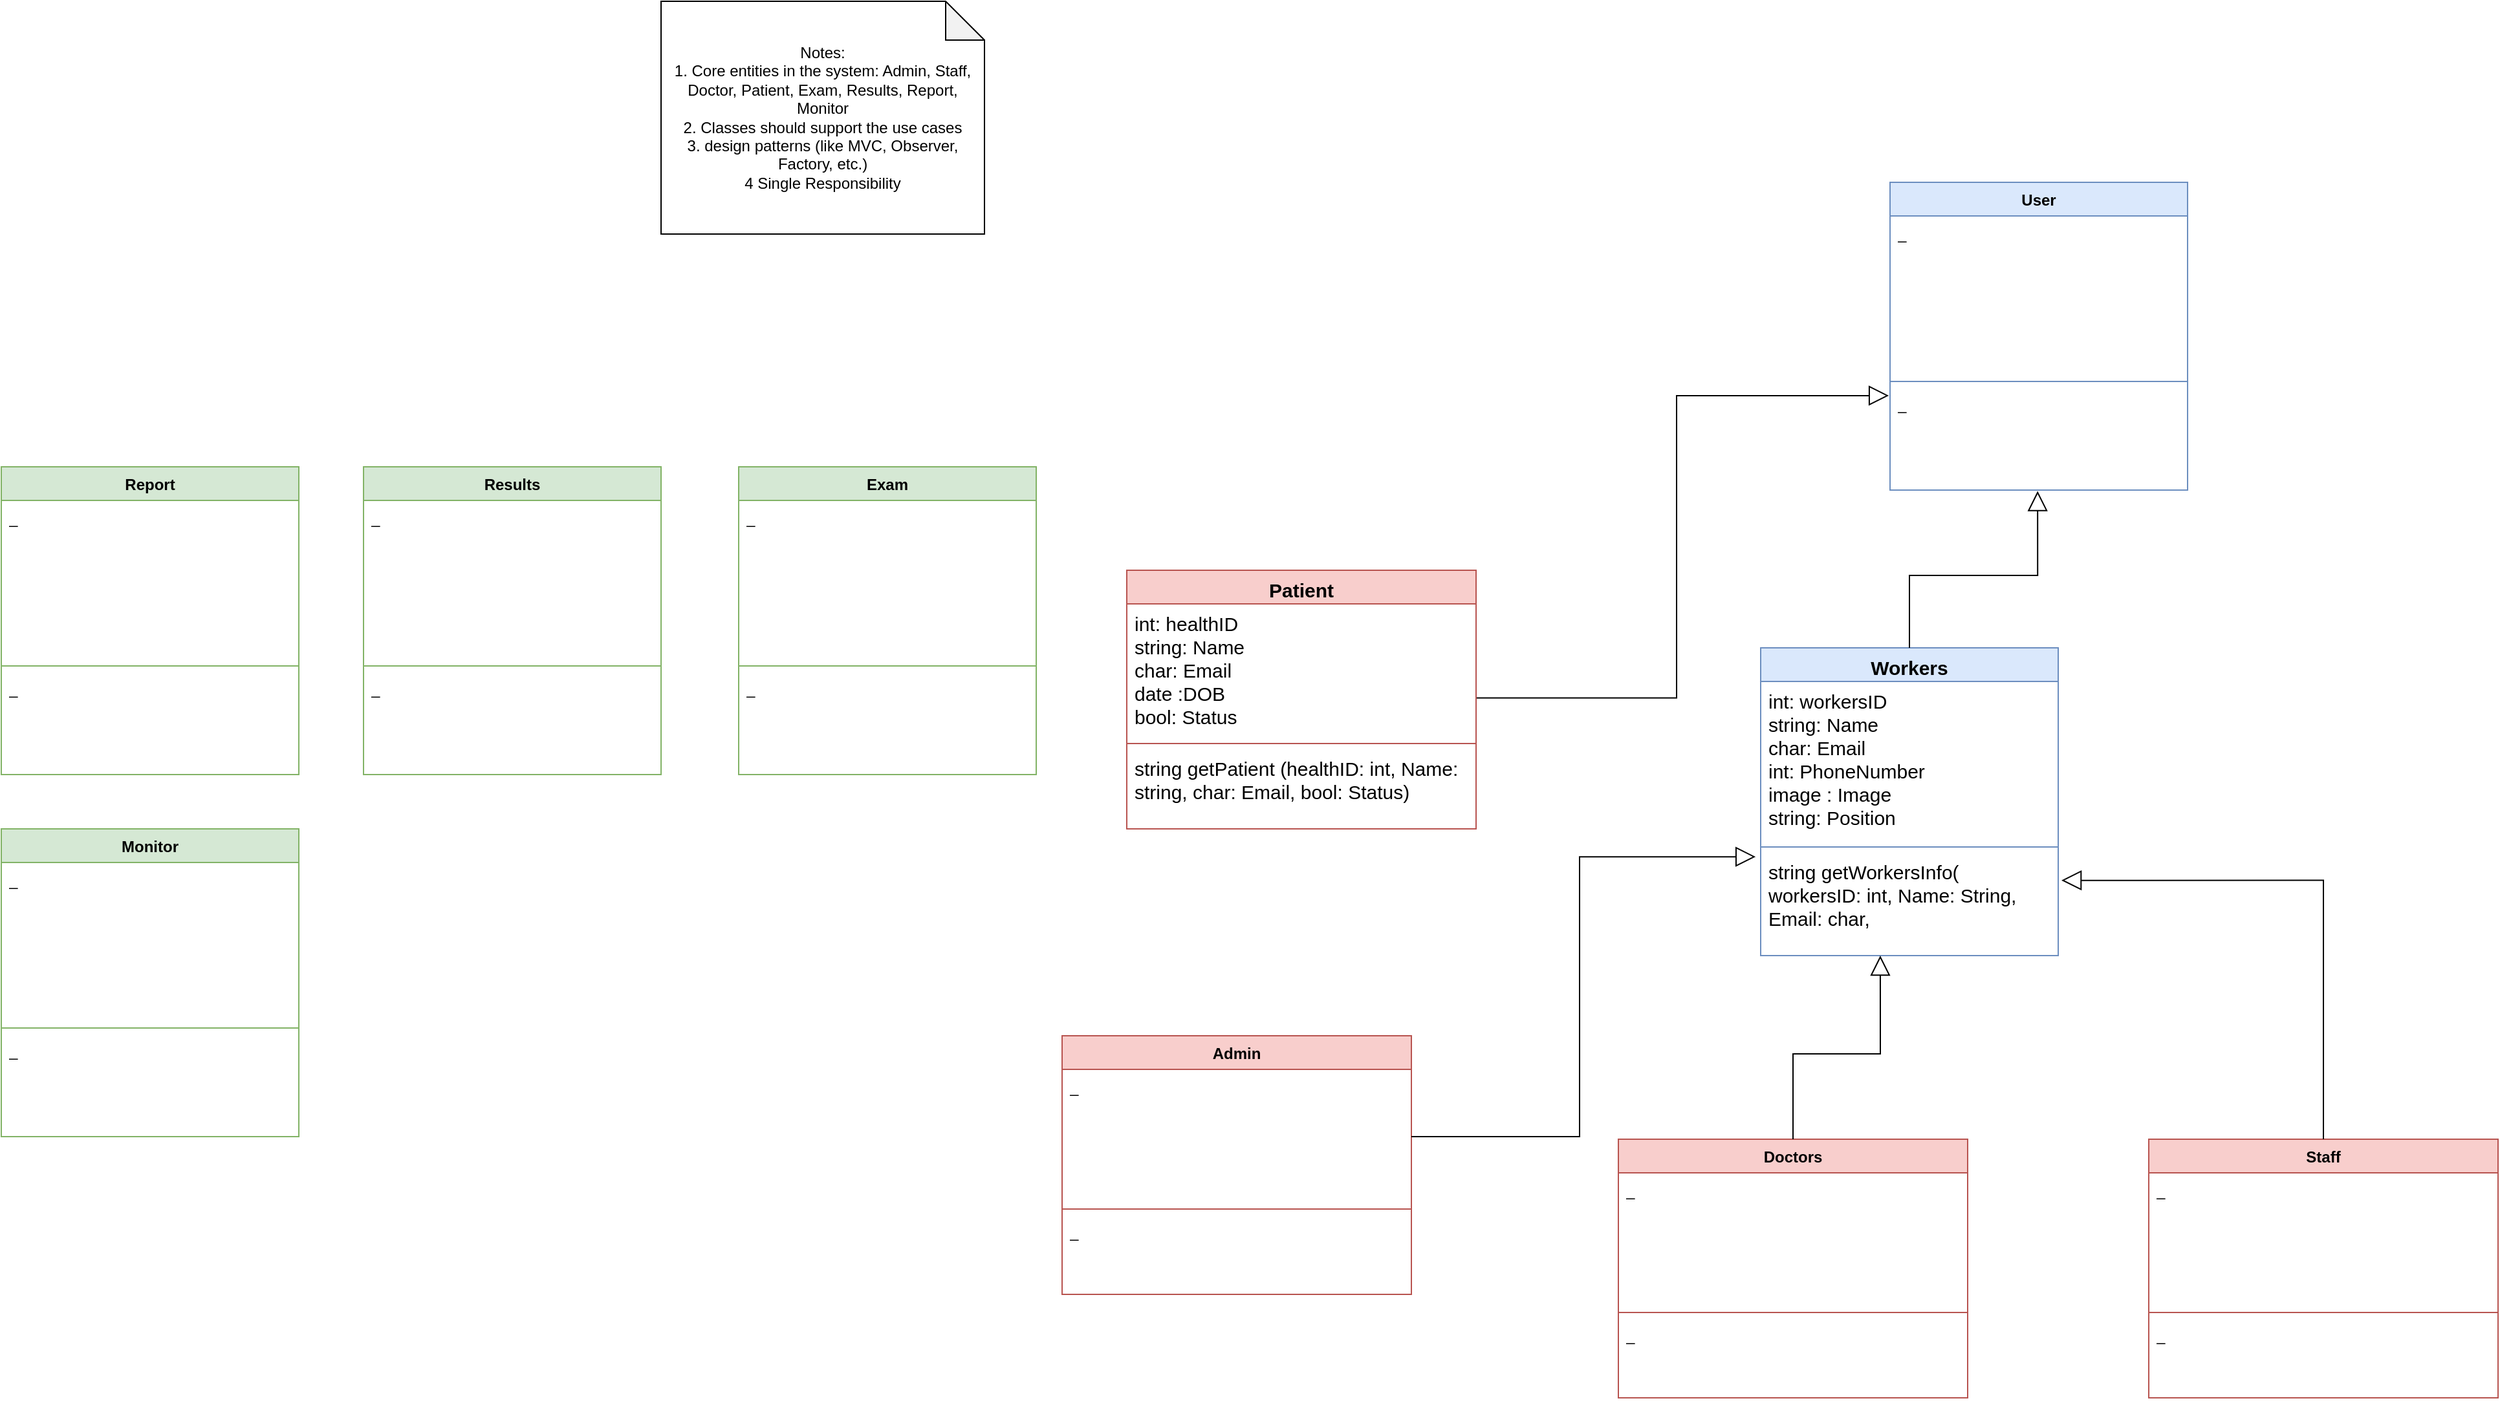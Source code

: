 <mxfile version="24.7.16">
  <diagram name="Page-1" id="rKXKSbG-rJBd0n83CsFM">
    <mxGraphModel dx="2891" dy="675" grid="1" gridSize="10" guides="1" tooltips="1" connect="1" arrows="1" fold="1" page="1" pageScale="1" pageWidth="850" pageHeight="1100" math="0" shadow="0">
      <root>
        <mxCell id="0" />
        <mxCell id="1" parent="0" />
        <mxCell id="kLX442n7oc1yGY5g-aFO-5" value="&lt;font style=&quot;font-size: 15px;&quot;&gt;Workers&lt;/font&gt;" style="swimlane;fontStyle=1;align=center;verticalAlign=top;childLayout=stackLayout;horizontal=1;startSize=26;horizontalStack=0;resizeParent=1;resizeParentMax=0;resizeLast=0;collapsible=1;marginBottom=0;whiteSpace=wrap;html=1;fillColor=#dae8fc;strokeColor=#6c8ebf;" parent="1" vertex="1">
          <mxGeometry x="170" y="560" width="230" height="238" as="geometry" />
        </mxCell>
        <mxCell id="kLX442n7oc1yGY5g-aFO-6" value="&lt;font style=&quot;font-size: 15px;&quot;&gt;int: workersID&lt;/font&gt;&lt;div&gt;&lt;font style=&quot;font-size: 15px;&quot;&gt;string: Name&lt;/font&gt;&lt;/div&gt;&lt;div&gt;&lt;font style=&quot;font-size: 15px;&quot;&gt;char: Email&lt;/font&gt;&lt;/div&gt;&lt;div&gt;&lt;font style=&quot;font-size: 15px;&quot;&gt;int: PhoneNumber&lt;/font&gt;&lt;/div&gt;&lt;div&gt;&lt;font style=&quot;font-size: 15px;&quot;&gt;image : Image&lt;/font&gt;&lt;/div&gt;&lt;div&gt;&lt;font style=&quot;font-size: 15px;&quot;&gt;string: Position&lt;/font&gt;&lt;/div&gt;" style="text;strokeColor=none;fillColor=none;align=left;verticalAlign=top;spacingLeft=4;spacingRight=4;overflow=hidden;rotatable=0;points=[[0,0.5],[1,0.5]];portConstraint=eastwest;whiteSpace=wrap;html=1;" parent="kLX442n7oc1yGY5g-aFO-5" vertex="1">
          <mxGeometry y="26" width="230" height="124" as="geometry" />
        </mxCell>
        <mxCell id="kLX442n7oc1yGY5g-aFO-7" value="" style="line;strokeWidth=1;fillColor=none;align=left;verticalAlign=middle;spacingTop=-1;spacingLeft=3;spacingRight=3;rotatable=0;labelPosition=right;points=[];portConstraint=eastwest;strokeColor=inherit;" parent="kLX442n7oc1yGY5g-aFO-5" vertex="1">
          <mxGeometry y="150" width="230" height="8" as="geometry" />
        </mxCell>
        <mxCell id="kLX442n7oc1yGY5g-aFO-8" value="&lt;span style=&quot;font-size: 15px;&quot;&gt;string getWorkersInfo( workersID: int, Name: String, Email: char,&lt;/span&gt;" style="text;strokeColor=none;fillColor=none;align=left;verticalAlign=top;spacingLeft=4;spacingRight=4;overflow=hidden;rotatable=0;points=[[0,0.5],[1,0.5]];portConstraint=eastwest;whiteSpace=wrap;html=1;" parent="kLX442n7oc1yGY5g-aFO-5" vertex="1">
          <mxGeometry y="158" width="230" height="80" as="geometry" />
        </mxCell>
        <mxCell id="c6BLKW05PTlq8Iq8Gtbe-1" value="Notes:&lt;br&gt;&lt;div&gt;1. Core entities in the system: Admin, Staff, Doctor, Patient, Exam, Results, Report, Monitor&lt;/div&gt;&lt;div&gt;2. Classes should support the use cases&lt;/div&gt;&lt;div&gt;3. design patterns (like MVC, Observer, Factory, etc.)&lt;/div&gt;&lt;div&gt;4  Single Responsibility&lt;/div&gt;" style="shape=note;whiteSpace=wrap;html=1;backgroundOutline=1;darkOpacity=0.05;" vertex="1" parent="1">
          <mxGeometry x="-680" y="60" width="250" height="180" as="geometry" />
        </mxCell>
        <mxCell id="c6BLKW05PTlq8Iq8Gtbe-2" value="Admin" style="swimlane;fontStyle=1;align=center;verticalAlign=top;childLayout=stackLayout;horizontal=1;startSize=26;horizontalStack=0;resizeParent=1;resizeParentMax=0;resizeLast=0;collapsible=1;marginBottom=0;whiteSpace=wrap;html=1;fillColor=#f8cecc;strokeColor=#b85450;" vertex="1" parent="1">
          <mxGeometry x="-370" y="860" width="270" height="200" as="geometry" />
        </mxCell>
        <mxCell id="c6BLKW05PTlq8Iq8Gtbe-3" value="_" style="text;strokeColor=none;fillColor=none;align=left;verticalAlign=top;spacingLeft=4;spacingRight=4;overflow=hidden;rotatable=0;points=[[0,0.5],[1,0.5]];portConstraint=eastwest;whiteSpace=wrap;html=1;" vertex="1" parent="c6BLKW05PTlq8Iq8Gtbe-2">
          <mxGeometry y="26" width="270" height="104" as="geometry" />
        </mxCell>
        <mxCell id="c6BLKW05PTlq8Iq8Gtbe-4" value="" style="line;strokeWidth=1;fillColor=none;align=left;verticalAlign=middle;spacingTop=-1;spacingLeft=3;spacingRight=3;rotatable=0;labelPosition=right;points=[];portConstraint=eastwest;strokeColor=inherit;" vertex="1" parent="c6BLKW05PTlq8Iq8Gtbe-2">
          <mxGeometry y="130" width="270" height="8" as="geometry" />
        </mxCell>
        <mxCell id="c6BLKW05PTlq8Iq8Gtbe-5" value="_" style="text;strokeColor=none;fillColor=none;align=left;verticalAlign=top;spacingLeft=4;spacingRight=4;overflow=hidden;rotatable=0;points=[[0,0.5],[1,0.5]];portConstraint=eastwest;whiteSpace=wrap;html=1;" vertex="1" parent="c6BLKW05PTlq8Iq8Gtbe-2">
          <mxGeometry y="138" width="270" height="62" as="geometry" />
        </mxCell>
        <mxCell id="c6BLKW05PTlq8Iq8Gtbe-6" value="Staff" style="swimlane;fontStyle=1;align=center;verticalAlign=top;childLayout=stackLayout;horizontal=1;startSize=26;horizontalStack=0;resizeParent=1;resizeParentMax=0;resizeLast=0;collapsible=1;marginBottom=0;whiteSpace=wrap;html=1;fillColor=#f8cecc;strokeColor=#b85450;" vertex="1" parent="1">
          <mxGeometry x="470" y="940" width="270" height="200" as="geometry" />
        </mxCell>
        <mxCell id="c6BLKW05PTlq8Iq8Gtbe-7" value="_" style="text;strokeColor=none;fillColor=none;align=left;verticalAlign=top;spacingLeft=4;spacingRight=4;overflow=hidden;rotatable=0;points=[[0,0.5],[1,0.5]];portConstraint=eastwest;whiteSpace=wrap;html=1;" vertex="1" parent="c6BLKW05PTlq8Iq8Gtbe-6">
          <mxGeometry y="26" width="270" height="104" as="geometry" />
        </mxCell>
        <mxCell id="c6BLKW05PTlq8Iq8Gtbe-8" value="" style="line;strokeWidth=1;fillColor=none;align=left;verticalAlign=middle;spacingTop=-1;spacingLeft=3;spacingRight=3;rotatable=0;labelPosition=right;points=[];portConstraint=eastwest;strokeColor=inherit;" vertex="1" parent="c6BLKW05PTlq8Iq8Gtbe-6">
          <mxGeometry y="130" width="270" height="8" as="geometry" />
        </mxCell>
        <mxCell id="c6BLKW05PTlq8Iq8Gtbe-9" value="_" style="text;strokeColor=none;fillColor=none;align=left;verticalAlign=top;spacingLeft=4;spacingRight=4;overflow=hidden;rotatable=0;points=[[0,0.5],[1,0.5]];portConstraint=eastwest;whiteSpace=wrap;html=1;" vertex="1" parent="c6BLKW05PTlq8Iq8Gtbe-6">
          <mxGeometry y="138" width="270" height="62" as="geometry" />
        </mxCell>
        <mxCell id="c6BLKW05PTlq8Iq8Gtbe-10" value="Doctors" style="swimlane;fontStyle=1;align=center;verticalAlign=top;childLayout=stackLayout;horizontal=1;startSize=26;horizontalStack=0;resizeParent=1;resizeParentMax=0;resizeLast=0;collapsible=1;marginBottom=0;whiteSpace=wrap;html=1;fillColor=#f8cecc;strokeColor=#b85450;" vertex="1" parent="1">
          <mxGeometry x="60" y="940" width="270" height="200" as="geometry" />
        </mxCell>
        <mxCell id="c6BLKW05PTlq8Iq8Gtbe-11" value="_" style="text;strokeColor=none;fillColor=none;align=left;verticalAlign=top;spacingLeft=4;spacingRight=4;overflow=hidden;rotatable=0;points=[[0,0.5],[1,0.5]];portConstraint=eastwest;whiteSpace=wrap;html=1;" vertex="1" parent="c6BLKW05PTlq8Iq8Gtbe-10">
          <mxGeometry y="26" width="270" height="104" as="geometry" />
        </mxCell>
        <mxCell id="c6BLKW05PTlq8Iq8Gtbe-12" value="" style="line;strokeWidth=1;fillColor=none;align=left;verticalAlign=middle;spacingTop=-1;spacingLeft=3;spacingRight=3;rotatable=0;labelPosition=right;points=[];portConstraint=eastwest;strokeColor=inherit;" vertex="1" parent="c6BLKW05PTlq8Iq8Gtbe-10">
          <mxGeometry y="130" width="270" height="8" as="geometry" />
        </mxCell>
        <mxCell id="c6BLKW05PTlq8Iq8Gtbe-13" value="_" style="text;strokeColor=none;fillColor=none;align=left;verticalAlign=top;spacingLeft=4;spacingRight=4;overflow=hidden;rotatable=0;points=[[0,0.5],[1,0.5]];portConstraint=eastwest;whiteSpace=wrap;html=1;" vertex="1" parent="c6BLKW05PTlq8Iq8Gtbe-10">
          <mxGeometry y="138" width="270" height="62" as="geometry" />
        </mxCell>
        <mxCell id="c6BLKW05PTlq8Iq8Gtbe-14" style="edgeStyle=orthogonalEdgeStyle;rounded=0;orthogonalLoop=1;jettySize=auto;html=1;entryX=-0.017;entryY=0.045;entryDx=0;entryDy=0;entryPerimeter=0;endArrow=block;endFill=0;strokeWidth=1;endSize=13;" edge="1" parent="1" source="c6BLKW05PTlq8Iq8Gtbe-3" target="kLX442n7oc1yGY5g-aFO-8">
          <mxGeometry relative="1" as="geometry" />
        </mxCell>
        <mxCell id="c6BLKW05PTlq8Iq8Gtbe-16" style="edgeStyle=orthogonalEdgeStyle;rounded=0;orthogonalLoop=1;jettySize=auto;html=1;entryX=0.402;entryY=1;entryDx=0;entryDy=0;entryPerimeter=0;endArrow=block;endFill=0;endSize=13;" edge="1" parent="1" source="c6BLKW05PTlq8Iq8Gtbe-10" target="kLX442n7oc1yGY5g-aFO-8">
          <mxGeometry relative="1" as="geometry" />
        </mxCell>
        <mxCell id="c6BLKW05PTlq8Iq8Gtbe-17" style="edgeStyle=orthogonalEdgeStyle;rounded=0;orthogonalLoop=1;jettySize=auto;html=1;entryX=1.011;entryY=0.273;entryDx=0;entryDy=0;entryPerimeter=0;endArrow=block;endFill=0;endSize=13;" edge="1" parent="1" source="c6BLKW05PTlq8Iq8Gtbe-6" target="kLX442n7oc1yGY5g-aFO-8">
          <mxGeometry relative="1" as="geometry" />
        </mxCell>
        <mxCell id="c6BLKW05PTlq8Iq8Gtbe-19" value="User" style="swimlane;fontStyle=1;align=center;verticalAlign=top;childLayout=stackLayout;horizontal=1;startSize=26;horizontalStack=0;resizeParent=1;resizeParentMax=0;resizeLast=0;collapsible=1;marginBottom=0;whiteSpace=wrap;html=1;fillColor=#dae8fc;strokeColor=#6c8ebf;" vertex="1" parent="1">
          <mxGeometry x="270" y="200" width="230" height="238" as="geometry" />
        </mxCell>
        <mxCell id="c6BLKW05PTlq8Iq8Gtbe-20" value="_" style="text;strokeColor=none;fillColor=none;align=left;verticalAlign=top;spacingLeft=4;spacingRight=4;overflow=hidden;rotatable=0;points=[[0,0.5],[1,0.5]];portConstraint=eastwest;whiteSpace=wrap;html=1;" vertex="1" parent="c6BLKW05PTlq8Iq8Gtbe-19">
          <mxGeometry y="26" width="230" height="124" as="geometry" />
        </mxCell>
        <mxCell id="c6BLKW05PTlq8Iq8Gtbe-21" value="" style="line;strokeWidth=1;fillColor=none;align=left;verticalAlign=middle;spacingTop=-1;spacingLeft=3;spacingRight=3;rotatable=0;labelPosition=right;points=[];portConstraint=eastwest;strokeColor=inherit;" vertex="1" parent="c6BLKW05PTlq8Iq8Gtbe-19">
          <mxGeometry y="150" width="230" height="8" as="geometry" />
        </mxCell>
        <mxCell id="c6BLKW05PTlq8Iq8Gtbe-22" value="_" style="text;strokeColor=none;fillColor=none;align=left;verticalAlign=top;spacingLeft=4;spacingRight=4;overflow=hidden;rotatable=0;points=[[0,0.5],[1,0.5]];portConstraint=eastwest;whiteSpace=wrap;html=1;" vertex="1" parent="c6BLKW05PTlq8Iq8Gtbe-19">
          <mxGeometry y="158" width="230" height="80" as="geometry" />
        </mxCell>
        <mxCell id="c6BLKW05PTlq8Iq8Gtbe-23" style="edgeStyle=orthogonalEdgeStyle;rounded=0;orthogonalLoop=1;jettySize=auto;html=1;entryX=-0.004;entryY=0.087;entryDx=0;entryDy=0;entryPerimeter=0;endArrow=block;endFill=0;endSize=13;exitX=1.001;exitY=0.7;exitDx=0;exitDy=0;exitPerimeter=0;" edge="1" parent="1" source="c6BLKW05PTlq8Iq8Gtbe-30" target="c6BLKW05PTlq8Iq8Gtbe-22">
          <mxGeometry relative="1" as="geometry" />
        </mxCell>
        <mxCell id="c6BLKW05PTlq8Iq8Gtbe-24" style="edgeStyle=orthogonalEdgeStyle;rounded=0;orthogonalLoop=1;jettySize=auto;html=1;entryX=0.496;entryY=1.009;entryDx=0;entryDy=0;entryPerimeter=0;endArrow=block;endFill=0;endSize=13;" edge="1" parent="1" source="kLX442n7oc1yGY5g-aFO-5" target="c6BLKW05PTlq8Iq8Gtbe-22">
          <mxGeometry relative="1" as="geometry" />
        </mxCell>
        <mxCell id="c6BLKW05PTlq8Iq8Gtbe-29" value="&lt;font style=&quot;font-size: 15px;&quot;&gt;Patient&lt;/font&gt;" style="swimlane;fontStyle=1;align=center;verticalAlign=top;childLayout=stackLayout;horizontal=1;startSize=26;horizontalStack=0;resizeParent=1;resizeParentMax=0;resizeLast=0;collapsible=1;marginBottom=0;whiteSpace=wrap;html=1;fillColor=#f8cecc;strokeColor=#b85450;" vertex="1" parent="1">
          <mxGeometry x="-320" y="500" width="270" height="200" as="geometry" />
        </mxCell>
        <mxCell id="c6BLKW05PTlq8Iq8Gtbe-30" value="&lt;font style=&quot;font-size: 15px;&quot;&gt;int: healthID&lt;/font&gt;&lt;div&gt;&lt;font style=&quot;font-size: 15px;&quot;&gt;string: Name&lt;/font&gt;&lt;/div&gt;&lt;div&gt;&lt;font style=&quot;font-size: 15px;&quot;&gt;char: Email&lt;/font&gt;&lt;/div&gt;&lt;div&gt;&lt;span style=&quot;font-size: 15px;&quot;&gt;date :DOB&lt;/span&gt;&lt;/div&gt;&lt;div&gt;&lt;font style=&quot;font-size: 15px;&quot;&gt;bool: Status&lt;/font&gt;&lt;/div&gt;&lt;div&gt;&lt;font style=&quot;font-size: 15px;&quot;&gt;&lt;br&gt;&lt;br&gt;&lt;/font&gt;&lt;/div&gt;" style="text;strokeColor=none;fillColor=none;align=left;verticalAlign=top;spacingLeft=4;spacingRight=4;overflow=hidden;rotatable=0;points=[[0,0.5],[1,0.5]];portConstraint=eastwest;whiteSpace=wrap;html=1;" vertex="1" parent="c6BLKW05PTlq8Iq8Gtbe-29">
          <mxGeometry y="26" width="270" height="104" as="geometry" />
        </mxCell>
        <mxCell id="c6BLKW05PTlq8Iq8Gtbe-31" value="" style="line;strokeWidth=1;fillColor=none;align=left;verticalAlign=middle;spacingTop=-1;spacingLeft=3;spacingRight=3;rotatable=0;labelPosition=right;points=[];portConstraint=eastwest;strokeColor=inherit;" vertex="1" parent="c6BLKW05PTlq8Iq8Gtbe-29">
          <mxGeometry y="130" width="270" height="8" as="geometry" />
        </mxCell>
        <mxCell id="c6BLKW05PTlq8Iq8Gtbe-32" value="&lt;span style=&quot;font-size: 15px;&quot;&gt;string getPatient (healthID: int, Name: string, char: Email, bool: Status) &lt;br&gt;&lt;/span&gt;" style="text;strokeColor=none;fillColor=none;align=left;verticalAlign=top;spacingLeft=4;spacingRight=4;overflow=hidden;rotatable=0;points=[[0,0.5],[1,0.5]];portConstraint=eastwest;whiteSpace=wrap;html=1;" vertex="1" parent="c6BLKW05PTlq8Iq8Gtbe-29">
          <mxGeometry y="138" width="270" height="62" as="geometry" />
        </mxCell>
        <mxCell id="c6BLKW05PTlq8Iq8Gtbe-33" value="Results" style="swimlane;fontStyle=1;align=center;verticalAlign=top;childLayout=stackLayout;horizontal=1;startSize=26;horizontalStack=0;resizeParent=1;resizeParentMax=0;resizeLast=0;collapsible=1;marginBottom=0;whiteSpace=wrap;html=1;fillColor=#d5e8d4;strokeColor=#82b366;" vertex="1" parent="1">
          <mxGeometry x="-910" y="420" width="230" height="238" as="geometry" />
        </mxCell>
        <mxCell id="c6BLKW05PTlq8Iq8Gtbe-34" value="_" style="text;strokeColor=none;fillColor=none;align=left;verticalAlign=top;spacingLeft=4;spacingRight=4;overflow=hidden;rotatable=0;points=[[0,0.5],[1,0.5]];portConstraint=eastwest;whiteSpace=wrap;html=1;" vertex="1" parent="c6BLKW05PTlq8Iq8Gtbe-33">
          <mxGeometry y="26" width="230" height="124" as="geometry" />
        </mxCell>
        <mxCell id="c6BLKW05PTlq8Iq8Gtbe-35" value="" style="line;strokeWidth=1;fillColor=none;align=left;verticalAlign=middle;spacingTop=-1;spacingLeft=3;spacingRight=3;rotatable=0;labelPosition=right;points=[];portConstraint=eastwest;strokeColor=inherit;" vertex="1" parent="c6BLKW05PTlq8Iq8Gtbe-33">
          <mxGeometry y="150" width="230" height="8" as="geometry" />
        </mxCell>
        <mxCell id="c6BLKW05PTlq8Iq8Gtbe-36" value="_" style="text;strokeColor=none;fillColor=none;align=left;verticalAlign=top;spacingLeft=4;spacingRight=4;overflow=hidden;rotatable=0;points=[[0,0.5],[1,0.5]];portConstraint=eastwest;whiteSpace=wrap;html=1;" vertex="1" parent="c6BLKW05PTlq8Iq8Gtbe-33">
          <mxGeometry y="158" width="230" height="80" as="geometry" />
        </mxCell>
        <mxCell id="c6BLKW05PTlq8Iq8Gtbe-37" value="Exam" style="swimlane;fontStyle=1;align=center;verticalAlign=top;childLayout=stackLayout;horizontal=1;startSize=26;horizontalStack=0;resizeParent=1;resizeParentMax=0;resizeLast=0;collapsible=1;marginBottom=0;whiteSpace=wrap;html=1;fillColor=#d5e8d4;strokeColor=#82b366;" vertex="1" parent="1">
          <mxGeometry x="-620" y="420" width="230" height="238" as="geometry" />
        </mxCell>
        <mxCell id="c6BLKW05PTlq8Iq8Gtbe-38" value="_" style="text;strokeColor=none;fillColor=none;align=left;verticalAlign=top;spacingLeft=4;spacingRight=4;overflow=hidden;rotatable=0;points=[[0,0.5],[1,0.5]];portConstraint=eastwest;whiteSpace=wrap;html=1;" vertex="1" parent="c6BLKW05PTlq8Iq8Gtbe-37">
          <mxGeometry y="26" width="230" height="124" as="geometry" />
        </mxCell>
        <mxCell id="c6BLKW05PTlq8Iq8Gtbe-39" value="" style="line;strokeWidth=1;fillColor=none;align=left;verticalAlign=middle;spacingTop=-1;spacingLeft=3;spacingRight=3;rotatable=0;labelPosition=right;points=[];portConstraint=eastwest;strokeColor=inherit;" vertex="1" parent="c6BLKW05PTlq8Iq8Gtbe-37">
          <mxGeometry y="150" width="230" height="8" as="geometry" />
        </mxCell>
        <mxCell id="c6BLKW05PTlq8Iq8Gtbe-40" value="_" style="text;strokeColor=none;fillColor=none;align=left;verticalAlign=top;spacingLeft=4;spacingRight=4;overflow=hidden;rotatable=0;points=[[0,0.5],[1,0.5]];portConstraint=eastwest;whiteSpace=wrap;html=1;" vertex="1" parent="c6BLKW05PTlq8Iq8Gtbe-37">
          <mxGeometry y="158" width="230" height="80" as="geometry" />
        </mxCell>
        <mxCell id="c6BLKW05PTlq8Iq8Gtbe-41" value="Report" style="swimlane;fontStyle=1;align=center;verticalAlign=top;childLayout=stackLayout;horizontal=1;startSize=26;horizontalStack=0;resizeParent=1;resizeParentMax=0;resizeLast=0;collapsible=1;marginBottom=0;whiteSpace=wrap;html=1;fillColor=#d5e8d4;strokeColor=#82b366;" vertex="1" parent="1">
          <mxGeometry x="-1190" y="420" width="230" height="238" as="geometry" />
        </mxCell>
        <mxCell id="c6BLKW05PTlq8Iq8Gtbe-42" value="_" style="text;strokeColor=none;fillColor=none;align=left;verticalAlign=top;spacingLeft=4;spacingRight=4;overflow=hidden;rotatable=0;points=[[0,0.5],[1,0.5]];portConstraint=eastwest;whiteSpace=wrap;html=1;" vertex="1" parent="c6BLKW05PTlq8Iq8Gtbe-41">
          <mxGeometry y="26" width="230" height="124" as="geometry" />
        </mxCell>
        <mxCell id="c6BLKW05PTlq8Iq8Gtbe-43" value="" style="line;strokeWidth=1;fillColor=none;align=left;verticalAlign=middle;spacingTop=-1;spacingLeft=3;spacingRight=3;rotatable=0;labelPosition=right;points=[];portConstraint=eastwest;strokeColor=inherit;" vertex="1" parent="c6BLKW05PTlq8Iq8Gtbe-41">
          <mxGeometry y="150" width="230" height="8" as="geometry" />
        </mxCell>
        <mxCell id="c6BLKW05PTlq8Iq8Gtbe-44" value="_" style="text;strokeColor=none;fillColor=none;align=left;verticalAlign=top;spacingLeft=4;spacingRight=4;overflow=hidden;rotatable=0;points=[[0,0.5],[1,0.5]];portConstraint=eastwest;whiteSpace=wrap;html=1;" vertex="1" parent="c6BLKW05PTlq8Iq8Gtbe-41">
          <mxGeometry y="158" width="230" height="80" as="geometry" />
        </mxCell>
        <mxCell id="c6BLKW05PTlq8Iq8Gtbe-45" value="Monitor" style="swimlane;fontStyle=1;align=center;verticalAlign=top;childLayout=stackLayout;horizontal=1;startSize=26;horizontalStack=0;resizeParent=1;resizeParentMax=0;resizeLast=0;collapsible=1;marginBottom=0;whiteSpace=wrap;html=1;fillColor=#d5e8d4;strokeColor=#82b366;" vertex="1" parent="1">
          <mxGeometry x="-1190" y="700" width="230" height="238" as="geometry" />
        </mxCell>
        <mxCell id="c6BLKW05PTlq8Iq8Gtbe-46" value="_" style="text;strokeColor=none;fillColor=none;align=left;verticalAlign=top;spacingLeft=4;spacingRight=4;overflow=hidden;rotatable=0;points=[[0,0.5],[1,0.5]];portConstraint=eastwest;whiteSpace=wrap;html=1;" vertex="1" parent="c6BLKW05PTlq8Iq8Gtbe-45">
          <mxGeometry y="26" width="230" height="124" as="geometry" />
        </mxCell>
        <mxCell id="c6BLKW05PTlq8Iq8Gtbe-47" value="" style="line;strokeWidth=1;fillColor=none;align=left;verticalAlign=middle;spacingTop=-1;spacingLeft=3;spacingRight=3;rotatable=0;labelPosition=right;points=[];portConstraint=eastwest;strokeColor=inherit;" vertex="1" parent="c6BLKW05PTlq8Iq8Gtbe-45">
          <mxGeometry y="150" width="230" height="8" as="geometry" />
        </mxCell>
        <mxCell id="c6BLKW05PTlq8Iq8Gtbe-48" value="_" style="text;strokeColor=none;fillColor=none;align=left;verticalAlign=top;spacingLeft=4;spacingRight=4;overflow=hidden;rotatable=0;points=[[0,0.5],[1,0.5]];portConstraint=eastwest;whiteSpace=wrap;html=1;" vertex="1" parent="c6BLKW05PTlq8Iq8Gtbe-45">
          <mxGeometry y="158" width="230" height="80" as="geometry" />
        </mxCell>
      </root>
    </mxGraphModel>
  </diagram>
</mxfile>
